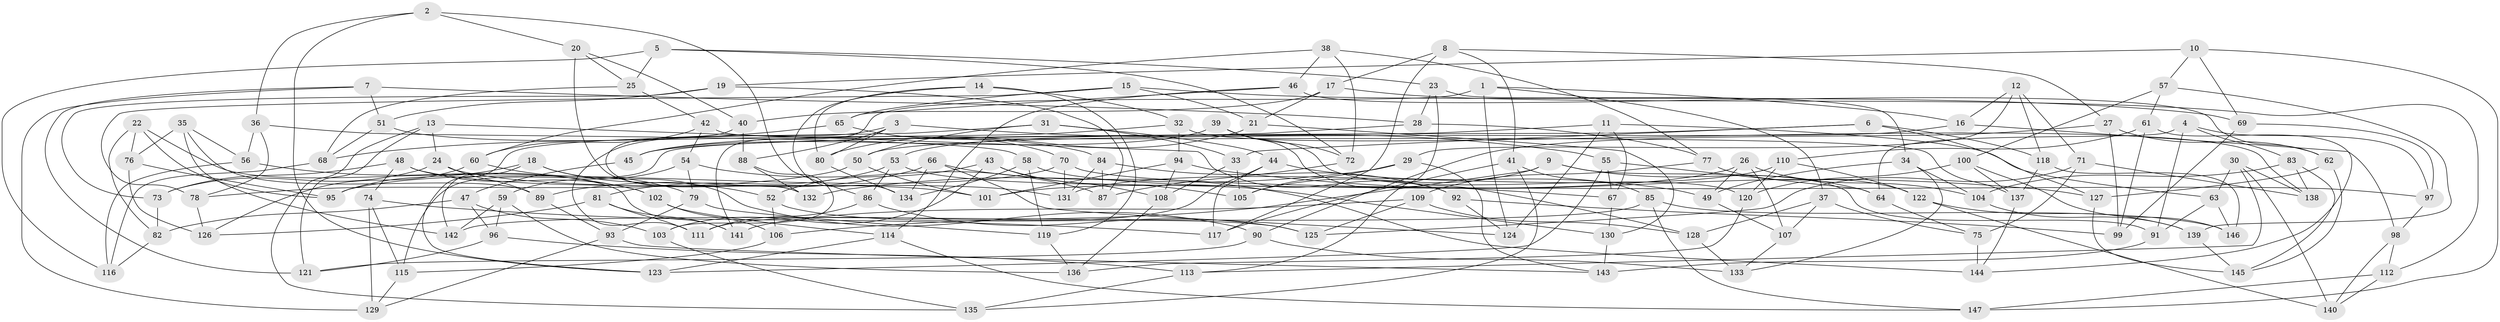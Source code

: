 // coarse degree distribution, {10: 0.06818181818181818, 12: 0.06818181818181818, 14: 0.022727272727272728, 9: 0.09090909090909091, 6: 0.11363636363636363, 11: 0.022727272727272728, 13: 0.06818181818181818, 8: 0.20454545454545456, 7: 0.045454545454545456, 5: 0.06818181818181818, 4: 0.20454545454545456, 3: 0.022727272727272728}
// Generated by graph-tools (version 1.1) at 2025/20/03/04/25 18:20:36]
// undirected, 147 vertices, 294 edges
graph export_dot {
graph [start="1"]
  node [color=gray90,style=filled];
  1;
  2;
  3;
  4;
  5;
  6;
  7;
  8;
  9;
  10;
  11;
  12;
  13;
  14;
  15;
  16;
  17;
  18;
  19;
  20;
  21;
  22;
  23;
  24;
  25;
  26;
  27;
  28;
  29;
  30;
  31;
  32;
  33;
  34;
  35;
  36;
  37;
  38;
  39;
  40;
  41;
  42;
  43;
  44;
  45;
  46;
  47;
  48;
  49;
  50;
  51;
  52;
  53;
  54;
  55;
  56;
  57;
  58;
  59;
  60;
  61;
  62;
  63;
  64;
  65;
  66;
  67;
  68;
  69;
  70;
  71;
  72;
  73;
  74;
  75;
  76;
  77;
  78;
  79;
  80;
  81;
  82;
  83;
  84;
  85;
  86;
  87;
  88;
  89;
  90;
  91;
  92;
  93;
  94;
  95;
  96;
  97;
  98;
  99;
  100;
  101;
  102;
  103;
  104;
  105;
  106;
  107;
  108;
  109;
  110;
  111;
  112;
  113;
  114;
  115;
  116;
  117;
  118;
  119;
  120;
  121;
  122;
  123;
  124;
  125;
  126;
  127;
  128;
  129;
  130;
  131;
  132;
  133;
  134;
  135;
  136;
  137;
  138;
  139;
  140;
  141;
  142;
  143;
  144;
  145;
  146;
  147;
  1 -- 124;
  1 -- 37;
  1 -- 141;
  1 -- 16;
  2 -- 20;
  2 -- 36;
  2 -- 123;
  2 -- 86;
  3 -- 80;
  3 -- 55;
  3 -- 111;
  3 -- 88;
  4 -- 91;
  4 -- 97;
  4 -- 83;
  4 -- 64;
  5 -- 23;
  5 -- 72;
  5 -- 116;
  5 -- 25;
  6 -- 115;
  6 -- 127;
  6 -- 33;
  6 -- 118;
  7 -- 28;
  7 -- 121;
  7 -- 129;
  7 -- 51;
  8 -- 17;
  8 -- 41;
  8 -- 117;
  8 -- 27;
  9 -- 64;
  9 -- 105;
  9 -- 91;
  9 -- 106;
  10 -- 57;
  10 -- 147;
  10 -- 19;
  10 -- 69;
  11 -- 124;
  11 -- 67;
  11 -- 45;
  11 -- 63;
  12 -- 29;
  12 -- 16;
  12 -- 71;
  12 -- 118;
  13 -- 24;
  13 -- 92;
  13 -- 121;
  13 -- 135;
  14 -- 134;
  14 -- 80;
  14 -- 119;
  14 -- 32;
  15 -- 78;
  15 -- 69;
  15 -- 21;
  15 -- 65;
  16 -- 98;
  16 -- 50;
  17 -- 112;
  17 -- 40;
  17 -- 21;
  18 -- 95;
  18 -- 90;
  18 -- 142;
  18 -- 52;
  19 -- 73;
  19 -- 87;
  19 -- 51;
  20 -- 132;
  20 -- 40;
  20 -- 25;
  21 -- 80;
  21 -- 130;
  22 -- 76;
  22 -- 95;
  22 -- 82;
  22 -- 141;
  23 -- 34;
  23 -- 113;
  23 -- 28;
  24 -- 131;
  24 -- 73;
  24 -- 89;
  25 -- 42;
  25 -- 68;
  26 -- 107;
  26 -- 104;
  26 -- 49;
  26 -- 101;
  27 -- 90;
  27 -- 99;
  27 -- 62;
  28 -- 77;
  28 -- 53;
  29 -- 105;
  29 -- 143;
  29 -- 132;
  30 -- 63;
  30 -- 140;
  30 -- 138;
  30 -- 113;
  31 -- 123;
  31 -- 44;
  31 -- 33;
  31 -- 50;
  32 -- 138;
  32 -- 45;
  32 -- 94;
  33 -- 108;
  33 -- 105;
  34 -- 133;
  34 -- 49;
  34 -- 104;
  35 -- 76;
  35 -- 89;
  35 -- 56;
  35 -- 142;
  36 -- 78;
  36 -- 56;
  36 -- 58;
  37 -- 75;
  37 -- 107;
  37 -- 128;
  38 -- 72;
  38 -- 77;
  38 -- 60;
  38 -- 46;
  39 -- 128;
  39 -- 120;
  39 -- 45;
  39 -- 72;
  40 -- 88;
  40 -- 132;
  41 -- 135;
  41 -- 85;
  41 -- 117;
  42 -- 137;
  42 -- 60;
  42 -- 54;
  43 -- 108;
  43 -- 52;
  43 -- 105;
  43 -- 103;
  44 -- 111;
  44 -- 49;
  44 -- 117;
  45 -- 47;
  46 -- 65;
  46 -- 114;
  46 -- 62;
  47 -- 96;
  47 -- 82;
  47 -- 103;
  48 -- 73;
  48 -- 102;
  48 -- 74;
  48 -- 101;
  49 -- 107;
  50 -- 78;
  50 -- 101;
  51 -- 68;
  51 -- 84;
  52 -- 125;
  52 -- 106;
  53 -- 86;
  53 -- 81;
  53 -- 130;
  54 -- 79;
  54 -- 59;
  54 -- 87;
  55 -- 67;
  55 -- 123;
  55 -- 64;
  56 -- 102;
  56 -- 116;
  57 -- 139;
  57 -- 100;
  57 -- 61;
  58 -- 119;
  58 -- 67;
  58 -- 134;
  59 -- 136;
  59 -- 142;
  59 -- 96;
  60 -- 79;
  60 -- 126;
  61 -- 110;
  61 -- 144;
  61 -- 99;
  62 -- 127;
  62 -- 145;
  63 -- 91;
  63 -- 146;
  64 -- 75;
  65 -- 68;
  65 -- 70;
  66 -- 144;
  66 -- 89;
  66 -- 124;
  66 -- 134;
  67 -- 130;
  68 -- 116;
  69 -- 99;
  69 -- 97;
  70 -- 131;
  70 -- 97;
  70 -- 95;
  71 -- 75;
  71 -- 125;
  71 -- 138;
  72 -- 87;
  73 -- 82;
  74 -- 129;
  74 -- 117;
  74 -- 115;
  75 -- 144;
  76 -- 95;
  76 -- 126;
  77 -- 122;
  77 -- 109;
  78 -- 126;
  79 -- 93;
  79 -- 119;
  80 -- 134;
  81 -- 111;
  81 -- 126;
  81 -- 141;
  82 -- 116;
  83 -- 145;
  83 -- 104;
  83 -- 138;
  84 -- 92;
  84 -- 131;
  84 -- 87;
  85 -- 142;
  85 -- 147;
  85 -- 146;
  86 -- 125;
  86 -- 111;
  88 -- 103;
  88 -- 132;
  89 -- 93;
  90 -- 133;
  90 -- 121;
  91 -- 143;
  92 -- 99;
  92 -- 124;
  93 -- 143;
  93 -- 129;
  94 -- 108;
  94 -- 127;
  94 -- 101;
  96 -- 113;
  96 -- 121;
  97 -- 98;
  98 -- 112;
  98 -- 140;
  100 -- 137;
  100 -- 146;
  100 -- 120;
  102 -- 106;
  102 -- 114;
  103 -- 135;
  104 -- 139;
  106 -- 115;
  107 -- 133;
  108 -- 136;
  109 -- 141;
  109 -- 128;
  109 -- 125;
  110 -- 122;
  110 -- 120;
  110 -- 131;
  112 -- 140;
  112 -- 147;
  113 -- 135;
  114 -- 147;
  114 -- 123;
  115 -- 129;
  118 -- 137;
  118 -- 146;
  119 -- 136;
  120 -- 136;
  122 -- 140;
  122 -- 139;
  127 -- 145;
  128 -- 133;
  130 -- 143;
  137 -- 144;
  139 -- 145;
}

